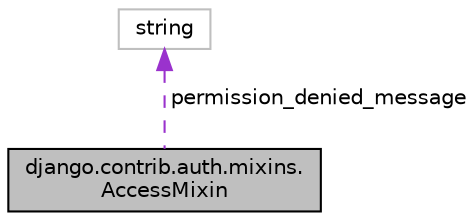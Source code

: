 digraph "django.contrib.auth.mixins.AccessMixin"
{
 // LATEX_PDF_SIZE
  edge [fontname="Helvetica",fontsize="10",labelfontname="Helvetica",labelfontsize="10"];
  node [fontname="Helvetica",fontsize="10",shape=record];
  Node1 [label="django.contrib.auth.mixins.\lAccessMixin",height=0.2,width=0.4,color="black", fillcolor="grey75", style="filled", fontcolor="black",tooltip=" "];
  Node2 -> Node1 [dir="back",color="darkorchid3",fontsize="10",style="dashed",label=" permission_denied_message" ];
  Node2 [label="string",height=0.2,width=0.4,color="grey75", fillcolor="white", style="filled",tooltip=" "];
}
